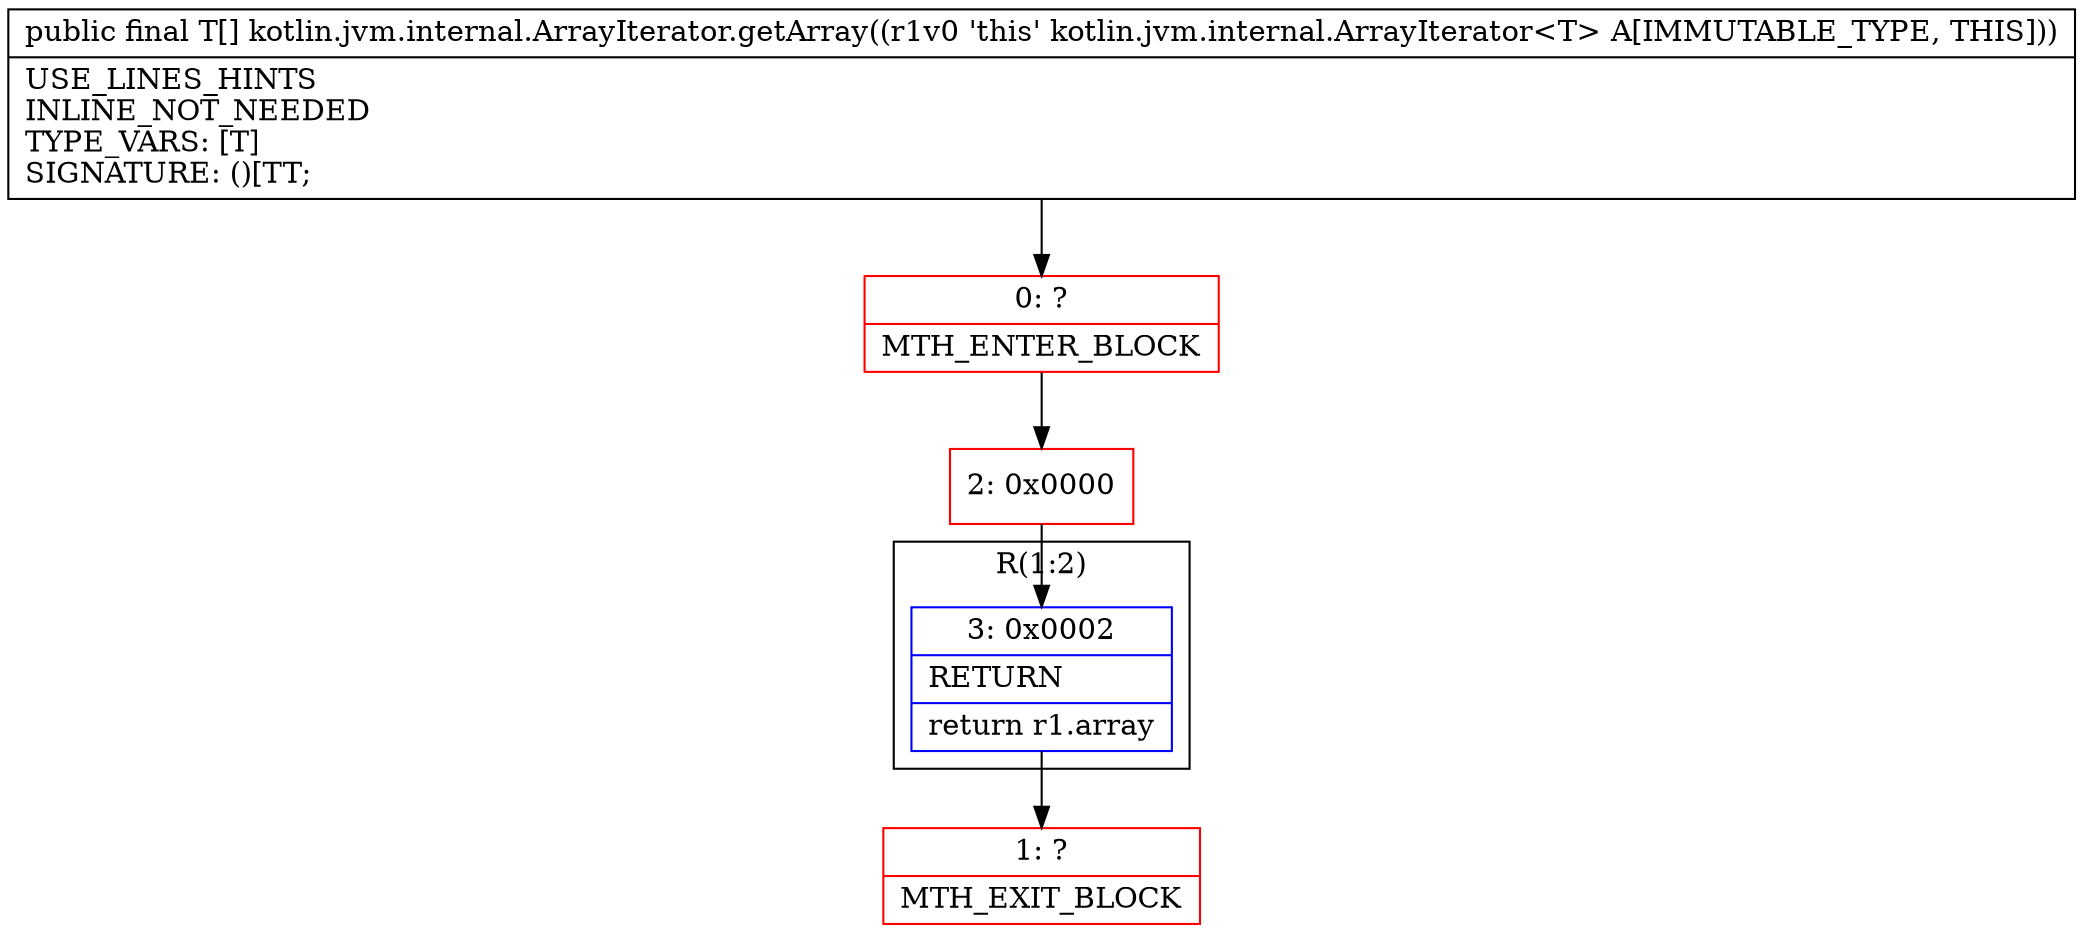 digraph "CFG forkotlin.jvm.internal.ArrayIterator.getArray()[Ljava\/lang\/Object;" {
subgraph cluster_Region_1700702810 {
label = "R(1:2)";
node [shape=record,color=blue];
Node_3 [shape=record,label="{3\:\ 0x0002|RETURN\l|return r1.array\l}"];
}
Node_0 [shape=record,color=red,label="{0\:\ ?|MTH_ENTER_BLOCK\l}"];
Node_2 [shape=record,color=red,label="{2\:\ 0x0000}"];
Node_1 [shape=record,color=red,label="{1\:\ ?|MTH_EXIT_BLOCK\l}"];
MethodNode[shape=record,label="{public final T[] kotlin.jvm.internal.ArrayIterator.getArray((r1v0 'this' kotlin.jvm.internal.ArrayIterator\<T\> A[IMMUTABLE_TYPE, THIS]))  | USE_LINES_HINTS\lINLINE_NOT_NEEDED\lTYPE_VARS: [T]\lSIGNATURE: ()[TT;\l}"];
MethodNode -> Node_0;Node_3 -> Node_1;
Node_0 -> Node_2;
Node_2 -> Node_3;
}

